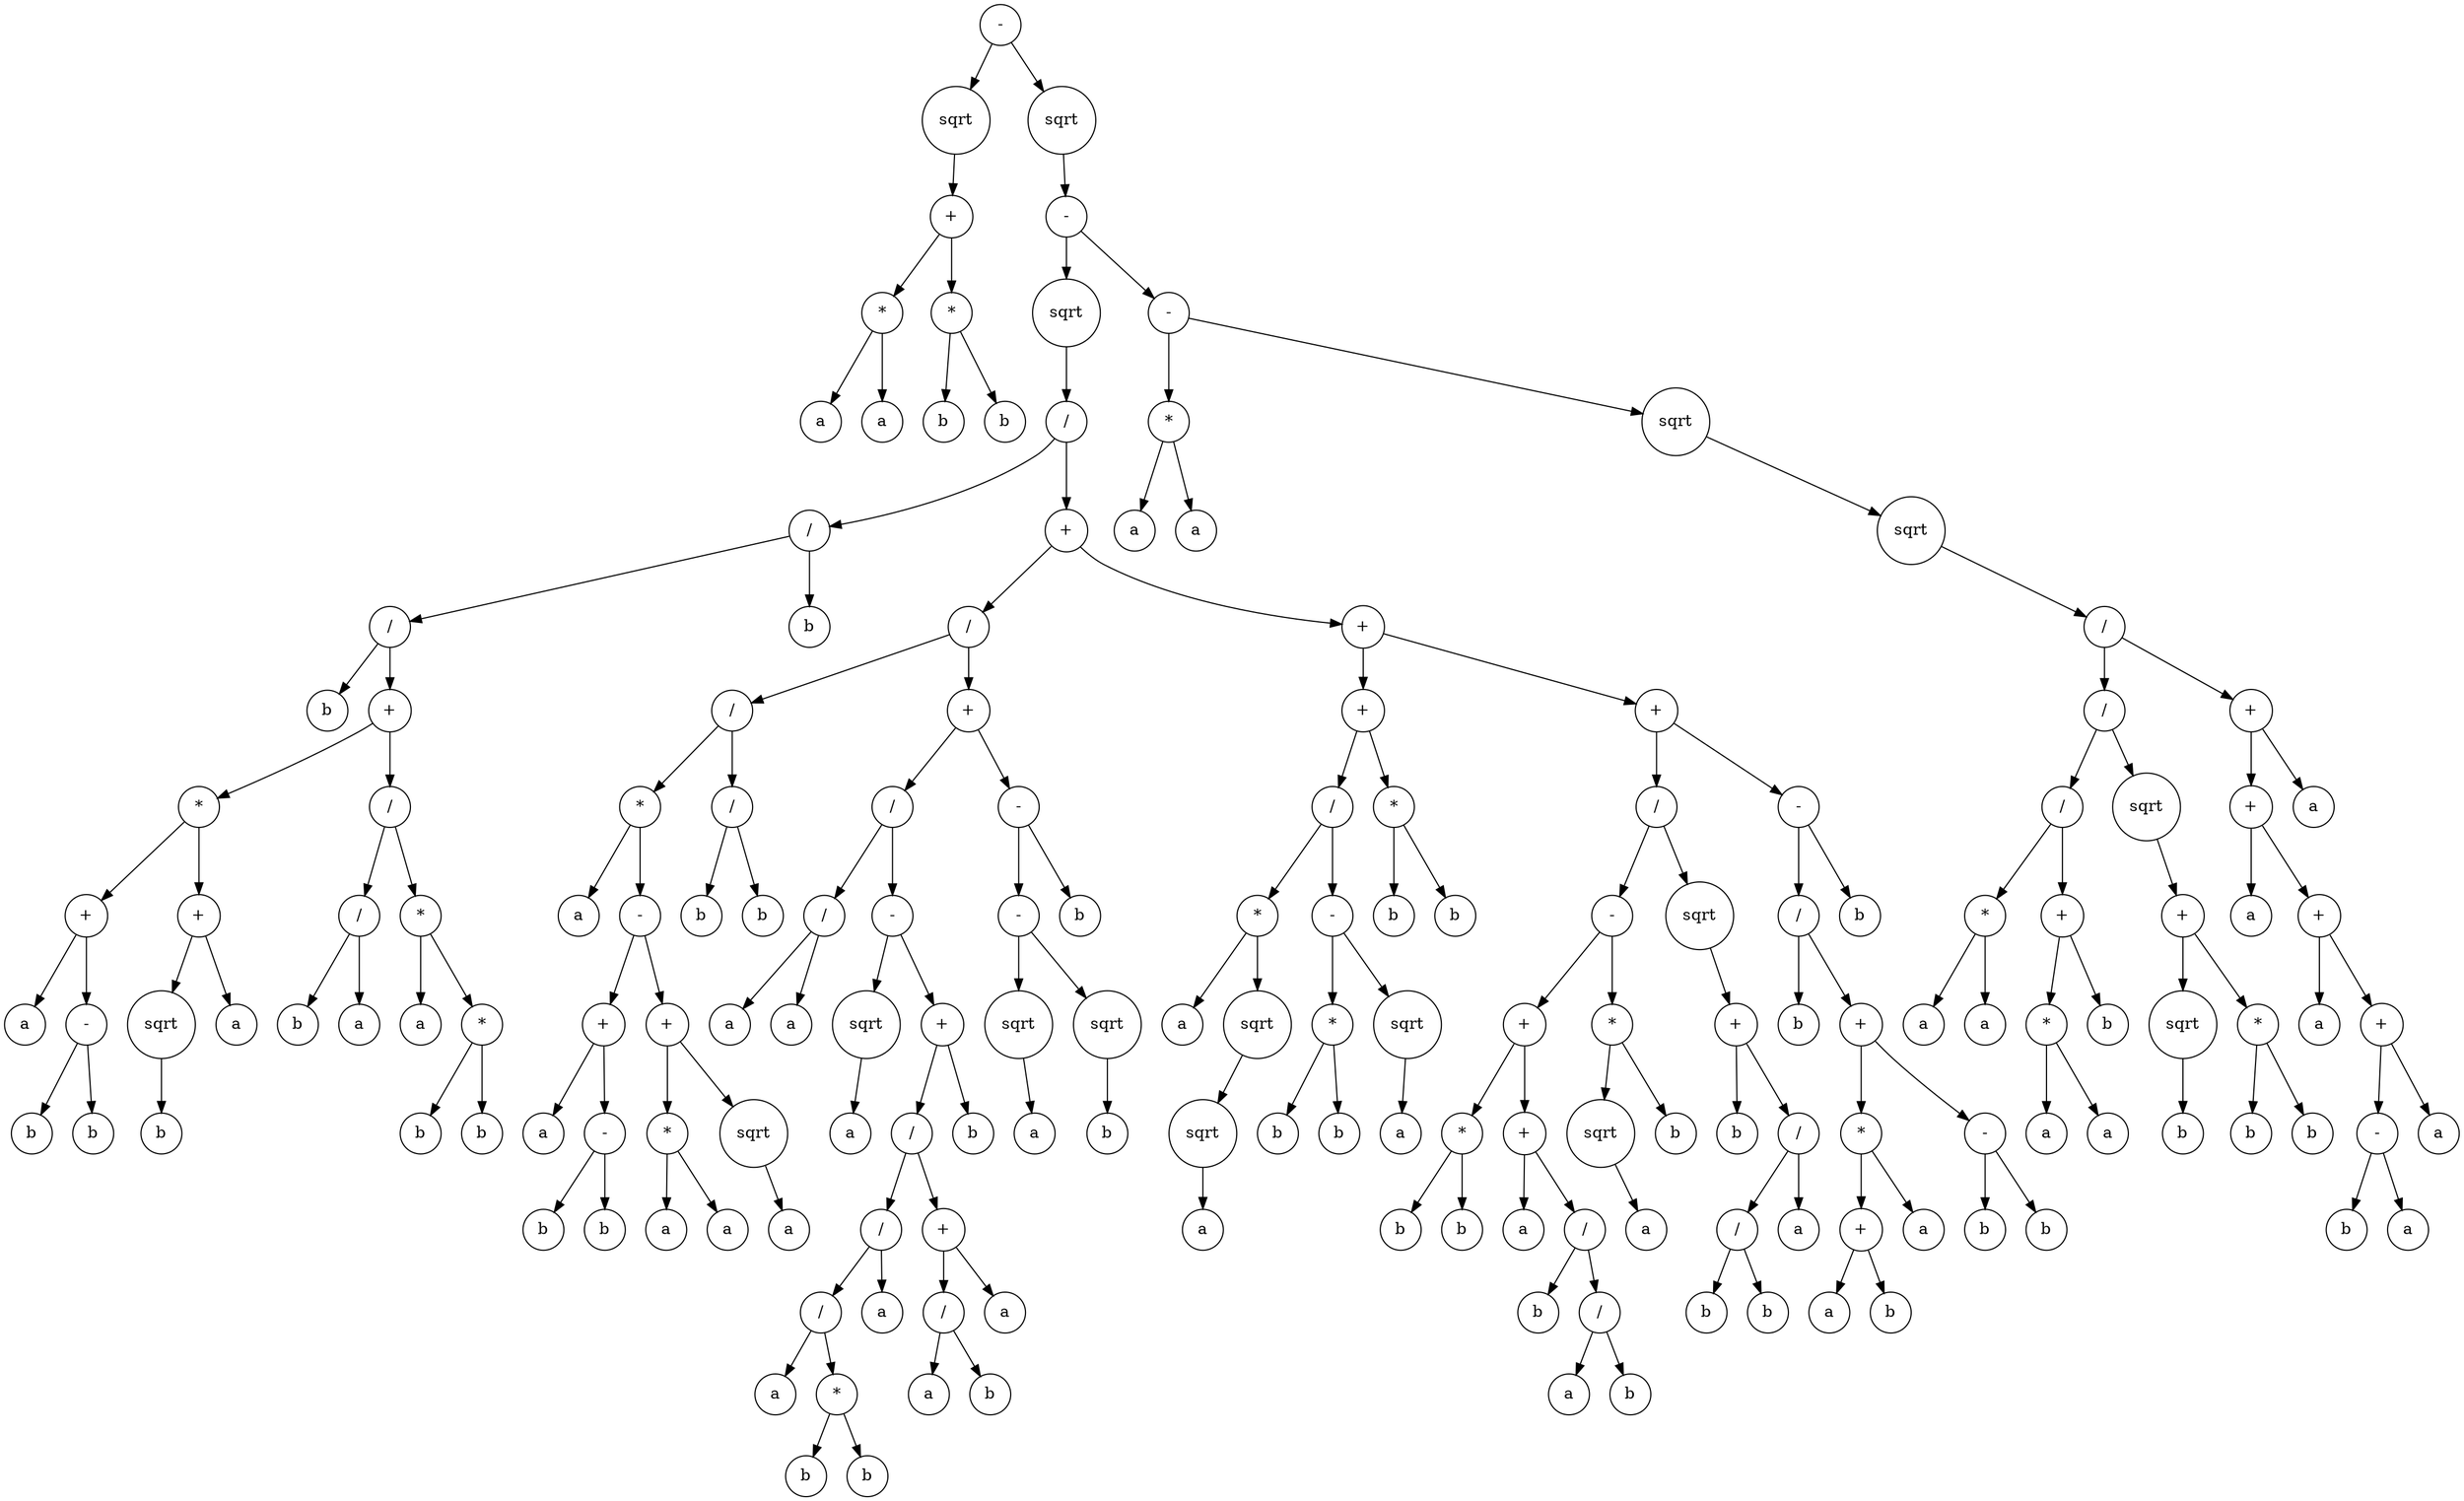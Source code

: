 digraph g {
graph [ordering=out];
node [shape=circle];
n[label = "-"];
n0[label = "sqrt"];
n00[label = "+"];
n000[label = "*"];
n0000[label = "a"];
n000 -> n0000;
n0001[label = "a"];
n000 -> n0001;
n00 -> n000;
n001[label = "*"];
n0010[label = "b"];
n001 -> n0010;
n0011[label = "b"];
n001 -> n0011;
n00 -> n001;
n0 -> n00;
n -> n0;
n1[label = "sqrt"];
n10[label = "-"];
n100[label = "sqrt"];
n1000[label = "/"];
n10000[label = "/"];
n100000[label = "/"];
n1000000[label = "b"];
n100000 -> n1000000;
n1000001[label = "+"];
n10000010[label = "*"];
n100000100[label = "+"];
n1000001000[label = "a"];
n100000100 -> n1000001000;
n1000001001[label = "-"];
n10000010010[label = "b"];
n1000001001 -> n10000010010;
n10000010011[label = "b"];
n1000001001 -> n10000010011;
n100000100 -> n1000001001;
n10000010 -> n100000100;
n100000101[label = "+"];
n1000001010[label = "sqrt"];
n10000010100[label = "b"];
n1000001010 -> n10000010100;
n100000101 -> n1000001010;
n1000001011[label = "a"];
n100000101 -> n1000001011;
n10000010 -> n100000101;
n1000001 -> n10000010;
n10000011[label = "/"];
n100000110[label = "/"];
n1000001100[label = "b"];
n100000110 -> n1000001100;
n1000001101[label = "a"];
n100000110 -> n1000001101;
n10000011 -> n100000110;
n100000111[label = "*"];
n1000001110[label = "a"];
n100000111 -> n1000001110;
n1000001111[label = "*"];
n10000011110[label = "b"];
n1000001111 -> n10000011110;
n10000011111[label = "b"];
n1000001111 -> n10000011111;
n100000111 -> n1000001111;
n10000011 -> n100000111;
n1000001 -> n10000011;
n100000 -> n1000001;
n10000 -> n100000;
n100001[label = "b"];
n10000 -> n100001;
n1000 -> n10000;
n10001[label = "+"];
n100010[label = "/"];
n1000100[label = "/"];
n10001000[label = "*"];
n100010000[label = "a"];
n10001000 -> n100010000;
n100010001[label = "-"];
n1000100010[label = "+"];
n10001000100[label = "a"];
n1000100010 -> n10001000100;
n10001000101[label = "-"];
n100010001010[label = "b"];
n10001000101 -> n100010001010;
n100010001011[label = "b"];
n10001000101 -> n100010001011;
n1000100010 -> n10001000101;
n100010001 -> n1000100010;
n1000100011[label = "+"];
n10001000110[label = "*"];
n100010001100[label = "a"];
n10001000110 -> n100010001100;
n100010001101[label = "a"];
n10001000110 -> n100010001101;
n1000100011 -> n10001000110;
n10001000111[label = "sqrt"];
n100010001110[label = "a"];
n10001000111 -> n100010001110;
n1000100011 -> n10001000111;
n100010001 -> n1000100011;
n10001000 -> n100010001;
n1000100 -> n10001000;
n10001001[label = "/"];
n100010010[label = "b"];
n10001001 -> n100010010;
n100010011[label = "b"];
n10001001 -> n100010011;
n1000100 -> n10001001;
n100010 -> n1000100;
n1000101[label = "+"];
n10001010[label = "/"];
n100010100[label = "/"];
n1000101000[label = "a"];
n100010100 -> n1000101000;
n1000101001[label = "a"];
n100010100 -> n1000101001;
n10001010 -> n100010100;
n100010101[label = "-"];
n1000101010[label = "sqrt"];
n10001010100[label = "a"];
n1000101010 -> n10001010100;
n100010101 -> n1000101010;
n1000101011[label = "+"];
n10001010110[label = "/"];
n100010101100[label = "/"];
n1000101011000[label = "/"];
n10001010110000[label = "a"];
n1000101011000 -> n10001010110000;
n10001010110001[label = "*"];
n100010101100010[label = "b"];
n10001010110001 -> n100010101100010;
n100010101100011[label = "b"];
n10001010110001 -> n100010101100011;
n1000101011000 -> n10001010110001;
n100010101100 -> n1000101011000;
n1000101011001[label = "a"];
n100010101100 -> n1000101011001;
n10001010110 -> n100010101100;
n100010101101[label = "+"];
n1000101011010[label = "/"];
n10001010110100[label = "a"];
n1000101011010 -> n10001010110100;
n10001010110101[label = "b"];
n1000101011010 -> n10001010110101;
n100010101101 -> n1000101011010;
n1000101011011[label = "a"];
n100010101101 -> n1000101011011;
n10001010110 -> n100010101101;
n1000101011 -> n10001010110;
n10001010111[label = "b"];
n1000101011 -> n10001010111;
n100010101 -> n1000101011;
n10001010 -> n100010101;
n1000101 -> n10001010;
n10001011[label = "-"];
n100010110[label = "-"];
n1000101100[label = "sqrt"];
n10001011000[label = "a"];
n1000101100 -> n10001011000;
n100010110 -> n1000101100;
n1000101101[label = "sqrt"];
n10001011010[label = "b"];
n1000101101 -> n10001011010;
n100010110 -> n1000101101;
n10001011 -> n100010110;
n100010111[label = "b"];
n10001011 -> n100010111;
n1000101 -> n10001011;
n100010 -> n1000101;
n10001 -> n100010;
n100011[label = "+"];
n1000110[label = "+"];
n10001100[label = "/"];
n100011000[label = "*"];
n1000110000[label = "a"];
n100011000 -> n1000110000;
n1000110001[label = "sqrt"];
n10001100010[label = "sqrt"];
n100011000100[label = "a"];
n10001100010 -> n100011000100;
n1000110001 -> n10001100010;
n100011000 -> n1000110001;
n10001100 -> n100011000;
n100011001[label = "-"];
n1000110010[label = "*"];
n10001100100[label = "b"];
n1000110010 -> n10001100100;
n10001100101[label = "b"];
n1000110010 -> n10001100101;
n100011001 -> n1000110010;
n1000110011[label = "sqrt"];
n10001100110[label = "a"];
n1000110011 -> n10001100110;
n100011001 -> n1000110011;
n10001100 -> n100011001;
n1000110 -> n10001100;
n10001101[label = "*"];
n100011010[label = "b"];
n10001101 -> n100011010;
n100011011[label = "b"];
n10001101 -> n100011011;
n1000110 -> n10001101;
n100011 -> n1000110;
n1000111[label = "+"];
n10001110[label = "/"];
n100011100[label = "-"];
n1000111000[label = "+"];
n10001110000[label = "*"];
n100011100000[label = "b"];
n10001110000 -> n100011100000;
n100011100001[label = "b"];
n10001110000 -> n100011100001;
n1000111000 -> n10001110000;
n10001110001[label = "+"];
n100011100010[label = "a"];
n10001110001 -> n100011100010;
n100011100011[label = "/"];
n1000111000110[label = "b"];
n100011100011 -> n1000111000110;
n1000111000111[label = "/"];
n10001110001110[label = "a"];
n1000111000111 -> n10001110001110;
n10001110001111[label = "b"];
n1000111000111 -> n10001110001111;
n100011100011 -> n1000111000111;
n10001110001 -> n100011100011;
n1000111000 -> n10001110001;
n100011100 -> n1000111000;
n1000111001[label = "*"];
n10001110010[label = "sqrt"];
n100011100100[label = "a"];
n10001110010 -> n100011100100;
n1000111001 -> n10001110010;
n10001110011[label = "b"];
n1000111001 -> n10001110011;
n100011100 -> n1000111001;
n10001110 -> n100011100;
n100011101[label = "sqrt"];
n1000111010[label = "+"];
n10001110100[label = "b"];
n1000111010 -> n10001110100;
n10001110101[label = "/"];
n100011101010[label = "/"];
n1000111010100[label = "b"];
n100011101010 -> n1000111010100;
n1000111010101[label = "b"];
n100011101010 -> n1000111010101;
n10001110101 -> n100011101010;
n100011101011[label = "a"];
n10001110101 -> n100011101011;
n1000111010 -> n10001110101;
n100011101 -> n1000111010;
n10001110 -> n100011101;
n1000111 -> n10001110;
n10001111[label = "-"];
n100011110[label = "/"];
n1000111100[label = "b"];
n100011110 -> n1000111100;
n1000111101[label = "+"];
n10001111010[label = "*"];
n100011110100[label = "+"];
n1000111101000[label = "a"];
n100011110100 -> n1000111101000;
n1000111101001[label = "b"];
n100011110100 -> n1000111101001;
n10001111010 -> n100011110100;
n100011110101[label = "a"];
n10001111010 -> n100011110101;
n1000111101 -> n10001111010;
n10001111011[label = "-"];
n100011110110[label = "b"];
n10001111011 -> n100011110110;
n100011110111[label = "b"];
n10001111011 -> n100011110111;
n1000111101 -> n10001111011;
n100011110 -> n1000111101;
n10001111 -> n100011110;
n100011111[label = "b"];
n10001111 -> n100011111;
n1000111 -> n10001111;
n100011 -> n1000111;
n10001 -> n100011;
n1000 -> n10001;
n100 -> n1000;
n10 -> n100;
n101[label = "-"];
n1010[label = "*"];
n10100[label = "a"];
n1010 -> n10100;
n10101[label = "a"];
n1010 -> n10101;
n101 -> n1010;
n1011[label = "sqrt"];
n10110[label = "sqrt"];
n101100[label = "/"];
n1011000[label = "/"];
n10110000[label = "/"];
n101100000[label = "*"];
n1011000000[label = "a"];
n101100000 -> n1011000000;
n1011000001[label = "a"];
n101100000 -> n1011000001;
n10110000 -> n101100000;
n101100001[label = "+"];
n1011000010[label = "*"];
n10110000100[label = "a"];
n1011000010 -> n10110000100;
n10110000101[label = "a"];
n1011000010 -> n10110000101;
n101100001 -> n1011000010;
n1011000011[label = "b"];
n101100001 -> n1011000011;
n10110000 -> n101100001;
n1011000 -> n10110000;
n10110001[label = "sqrt"];
n101100010[label = "+"];
n1011000100[label = "sqrt"];
n10110001000[label = "b"];
n1011000100 -> n10110001000;
n101100010 -> n1011000100;
n1011000101[label = "*"];
n10110001010[label = "b"];
n1011000101 -> n10110001010;
n10110001011[label = "b"];
n1011000101 -> n10110001011;
n101100010 -> n1011000101;
n10110001 -> n101100010;
n1011000 -> n10110001;
n101100 -> n1011000;
n1011001[label = "+"];
n10110010[label = "+"];
n101100100[label = "a"];
n10110010 -> n101100100;
n101100101[label = "+"];
n1011001010[label = "a"];
n101100101 -> n1011001010;
n1011001011[label = "+"];
n10110010110[label = "-"];
n101100101100[label = "b"];
n10110010110 -> n101100101100;
n101100101101[label = "a"];
n10110010110 -> n101100101101;
n1011001011 -> n10110010110;
n10110010111[label = "a"];
n1011001011 -> n10110010111;
n101100101 -> n1011001011;
n10110010 -> n101100101;
n1011001 -> n10110010;
n10110011[label = "a"];
n1011001 -> n10110011;
n101100 -> n1011001;
n10110 -> n101100;
n1011 -> n10110;
n101 -> n1011;
n10 -> n101;
n1 -> n10;
n -> n1;
}

